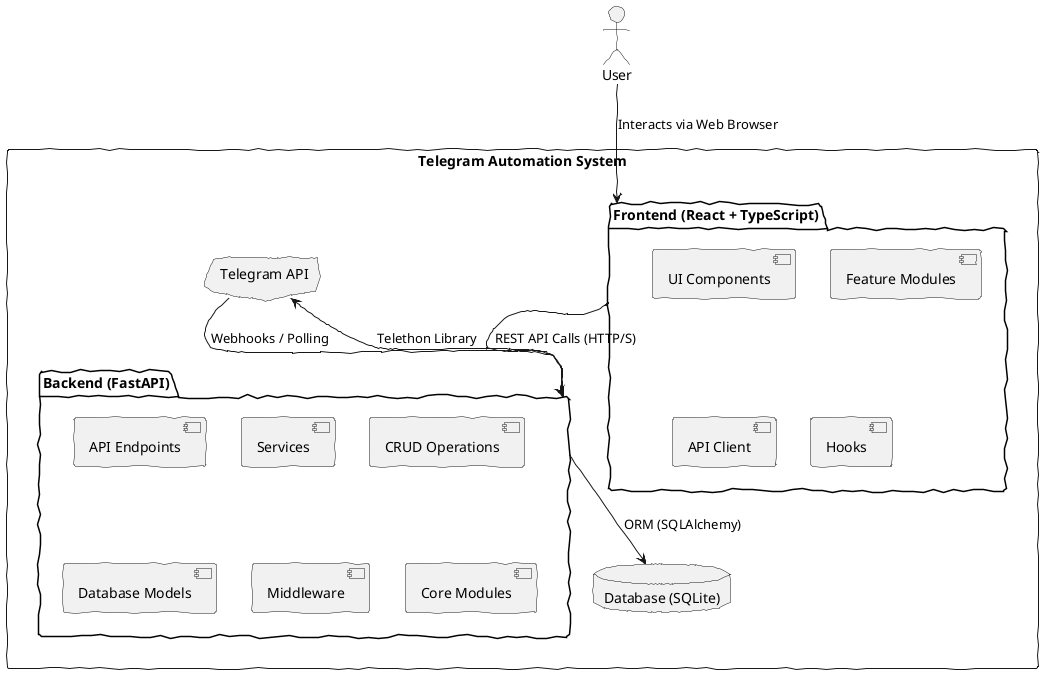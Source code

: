 @startuml
skinparam handwritten true
skinparam monochrome true
skinparam packageStyle rectangle

actor User

package "Telegram Automation System" {
  folder "Frontend (React + TypeScript)" as frontend {
    [UI Components]
    [Feature Modules]
    [API Client]
    [Hooks]
  }

  folder "Backend (FastAPI)" as backend {
    [API Endpoints]
    [Services]
    [CRUD Operations]
    [Database Models]
    [Middleware]
    [Core Modules]
  }

  database "Database (SQLite)" as db

  cloud "Telegram API" as telegram_api
}

User --> frontend : Interacts via Web Browser
frontend --> backend : REST API Calls (HTTP/S)
backend --> db : ORM (SQLAlchemy)
backend --> telegram_api : Telethon Library
telegram_api --> backend : Webhooks / Polling

@enduml

